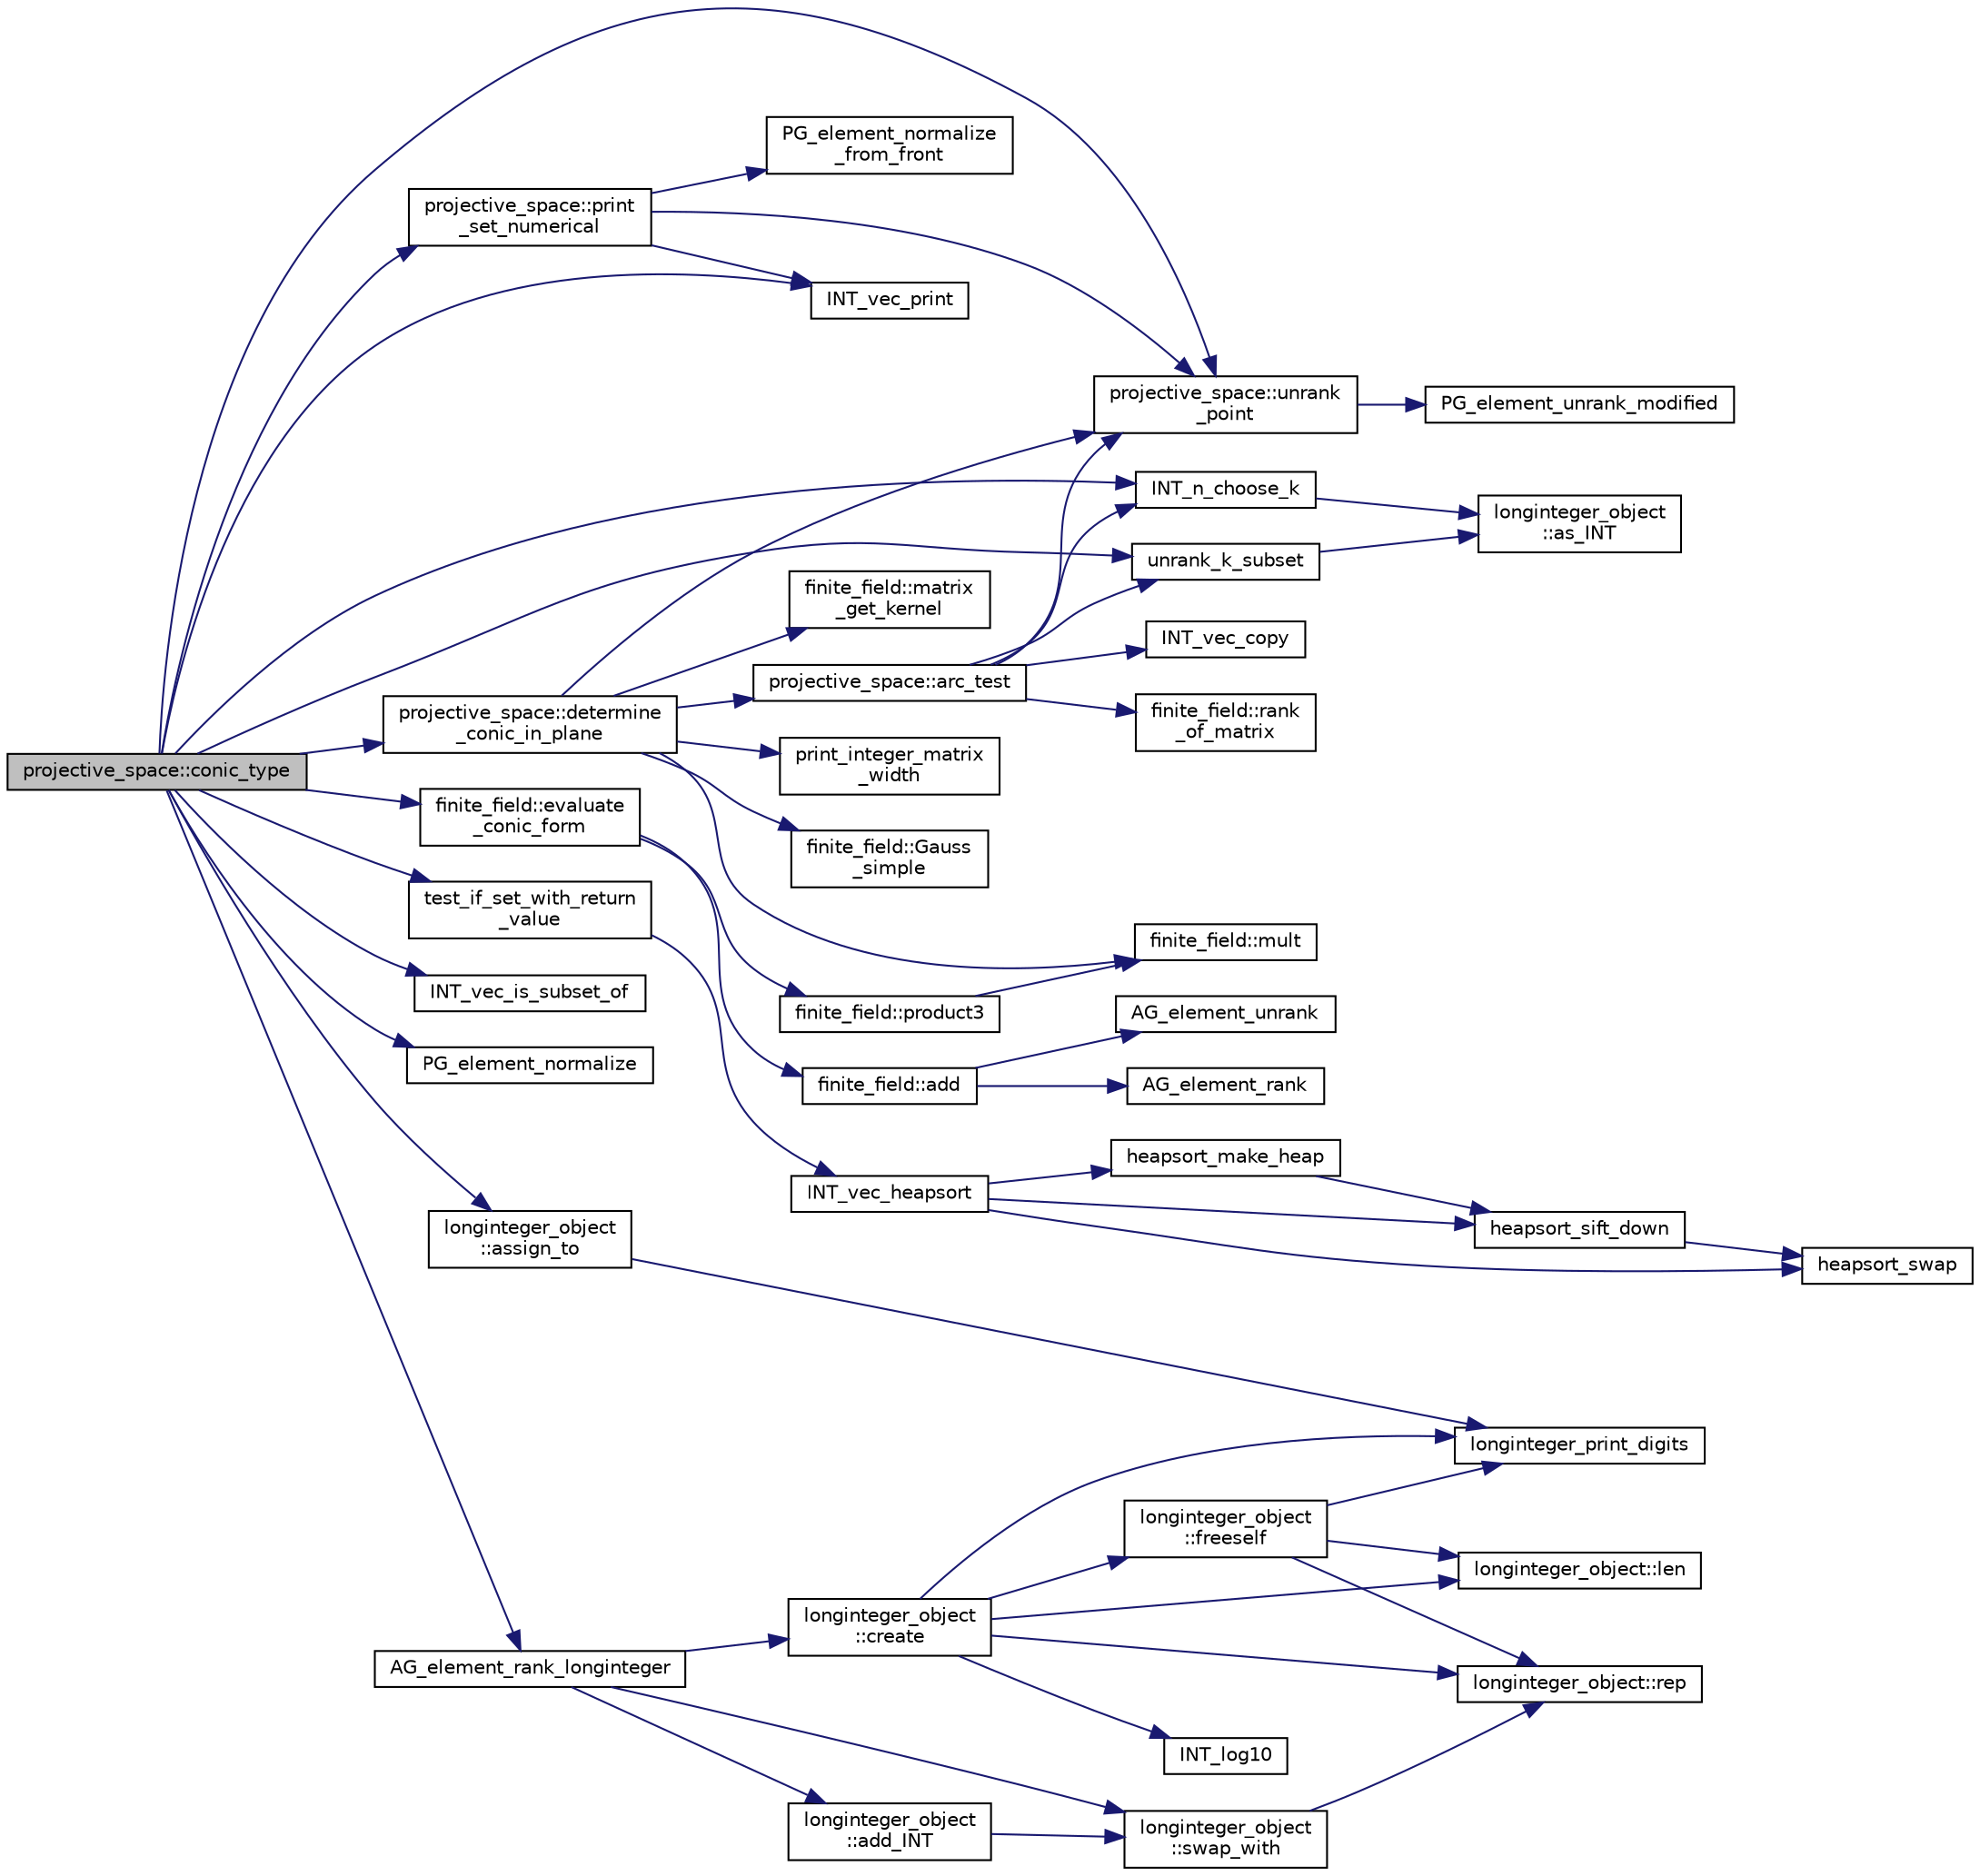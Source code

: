 digraph "projective_space::conic_type"
{
  edge [fontname="Helvetica",fontsize="10",labelfontname="Helvetica",labelfontsize="10"];
  node [fontname="Helvetica",fontsize="10",shape=record];
  rankdir="LR";
  Node305 [label="projective_space::conic_type",height=0.2,width=0.4,color="black", fillcolor="grey75", style="filled", fontcolor="black"];
  Node305 -> Node306 [color="midnightblue",fontsize="10",style="solid",fontname="Helvetica"];
  Node306 [label="projective_space::print\l_set_numerical",height=0.2,width=0.4,color="black", fillcolor="white", style="filled",URL="$d2/d17/classprojective__space.html#ac6ee25b30e3fbe635750d0f0924e0bba"];
  Node306 -> Node307 [color="midnightblue",fontsize="10",style="solid",fontname="Helvetica"];
  Node307 [label="projective_space::unrank\l_point",height=0.2,width=0.4,color="black", fillcolor="white", style="filled",URL="$d2/d17/classprojective__space.html#a3cb7917af4c5f1590b660d4bf907e0fa"];
  Node307 -> Node308 [color="midnightblue",fontsize="10",style="solid",fontname="Helvetica"];
  Node308 [label="PG_element_unrank_modified",height=0.2,width=0.4,color="black", fillcolor="white", style="filled",URL="$d4/d67/geometry_8h.html#a83ae9b605d496f6a90345303f6efae64"];
  Node306 -> Node309 [color="midnightblue",fontsize="10",style="solid",fontname="Helvetica"];
  Node309 [label="INT_vec_print",height=0.2,width=0.4,color="black", fillcolor="white", style="filled",URL="$df/dbf/sajeeb_8_c.html#a79a5901af0b47dd0d694109543c027fe"];
  Node306 -> Node310 [color="midnightblue",fontsize="10",style="solid",fontname="Helvetica"];
  Node310 [label="PG_element_normalize\l_from_front",height=0.2,width=0.4,color="black", fillcolor="white", style="filled",URL="$d4/d67/geometry_8h.html#af675caf5f9975573455c8d93cb56bf95"];
  Node305 -> Node311 [color="midnightblue",fontsize="10",style="solid",fontname="Helvetica"];
  Node311 [label="test_if_set_with_return\l_value",height=0.2,width=0.4,color="black", fillcolor="white", style="filled",URL="$d5/de2/foundations_2data__structures_2data__structures_8h.html#ac8840ecabde4103e50ef1a7a8245d913"];
  Node311 -> Node312 [color="midnightblue",fontsize="10",style="solid",fontname="Helvetica"];
  Node312 [label="INT_vec_heapsort",height=0.2,width=0.4,color="black", fillcolor="white", style="filled",URL="$d4/dd7/sorting_8_c.html#a3590ad9987f801fbfc94634300182f39"];
  Node312 -> Node313 [color="midnightblue",fontsize="10",style="solid",fontname="Helvetica"];
  Node313 [label="heapsort_make_heap",height=0.2,width=0.4,color="black", fillcolor="white", style="filled",URL="$d4/dd7/sorting_8_c.html#a42f24453d7d77eeb1338ebd1a13cfdbb"];
  Node313 -> Node314 [color="midnightblue",fontsize="10",style="solid",fontname="Helvetica"];
  Node314 [label="heapsort_sift_down",height=0.2,width=0.4,color="black", fillcolor="white", style="filled",URL="$d4/dd7/sorting_8_c.html#a65cbb1a6a3f01f511673705437ddc18b"];
  Node314 -> Node315 [color="midnightblue",fontsize="10",style="solid",fontname="Helvetica"];
  Node315 [label="heapsort_swap",height=0.2,width=0.4,color="black", fillcolor="white", style="filled",URL="$d4/dd7/sorting_8_c.html#a8f048362e6065297b19b6975bcbbfcc6"];
  Node312 -> Node315 [color="midnightblue",fontsize="10",style="solid",fontname="Helvetica"];
  Node312 -> Node314 [color="midnightblue",fontsize="10",style="solid",fontname="Helvetica"];
  Node305 -> Node316 [color="midnightblue",fontsize="10",style="solid",fontname="Helvetica"];
  Node316 [label="INT_n_choose_k",height=0.2,width=0.4,color="black", fillcolor="white", style="filled",URL="$d2/d7c/combinatorics_8_c.html#aa74adc702e59feadb839f44c0aaec8f6"];
  Node316 -> Node317 [color="midnightblue",fontsize="10",style="solid",fontname="Helvetica"];
  Node317 [label="longinteger_object\l::as_INT",height=0.2,width=0.4,color="black", fillcolor="white", style="filled",URL="$dd/d7e/classlonginteger__object.html#afb992d4679a6741acc63c8bcba27971e"];
  Node305 -> Node318 [color="midnightblue",fontsize="10",style="solid",fontname="Helvetica"];
  Node318 [label="unrank_k_subset",height=0.2,width=0.4,color="black", fillcolor="white", style="filled",URL="$d2/d7c/combinatorics_8_c.html#a709dbec12f4da5bb02b9352d45a2c77d"];
  Node318 -> Node317 [color="midnightblue",fontsize="10",style="solid",fontname="Helvetica"];
  Node305 -> Node309 [color="midnightblue",fontsize="10",style="solid",fontname="Helvetica"];
  Node305 -> Node319 [color="midnightblue",fontsize="10",style="solid",fontname="Helvetica"];
  Node319 [label="INT_vec_is_subset_of",height=0.2,width=0.4,color="black", fillcolor="white", style="filled",URL="$d5/de2/foundations_2data__structures_2data__structures_8h.html#a20ec6b8d7632de228f6a41317ee56be3"];
  Node305 -> Node320 [color="midnightblue",fontsize="10",style="solid",fontname="Helvetica"];
  Node320 [label="projective_space::determine\l_conic_in_plane",height=0.2,width=0.4,color="black", fillcolor="white", style="filled",URL="$d2/d17/classprojective__space.html#ad37dfe343cac13cc6c90e1fabf77ce14"];
  Node320 -> Node321 [color="midnightblue",fontsize="10",style="solid",fontname="Helvetica"];
  Node321 [label="projective_space::arc_test",height=0.2,width=0.4,color="black", fillcolor="white", style="filled",URL="$d2/d17/classprojective__space.html#a065c2c15235080040332e0b5ea5b5a60"];
  Node321 -> Node307 [color="midnightblue",fontsize="10",style="solid",fontname="Helvetica"];
  Node321 -> Node316 [color="midnightblue",fontsize="10",style="solid",fontname="Helvetica"];
  Node321 -> Node318 [color="midnightblue",fontsize="10",style="solid",fontname="Helvetica"];
  Node321 -> Node322 [color="midnightblue",fontsize="10",style="solid",fontname="Helvetica"];
  Node322 [label="INT_vec_copy",height=0.2,width=0.4,color="black", fillcolor="white", style="filled",URL="$df/dbf/sajeeb_8_c.html#ac2d875e27e009af6ec04d17254d11075"];
  Node321 -> Node323 [color="midnightblue",fontsize="10",style="solid",fontname="Helvetica"];
  Node323 [label="finite_field::rank\l_of_matrix",height=0.2,width=0.4,color="black", fillcolor="white", style="filled",URL="$df/d5a/classfinite__field.html#ab66d0dc9e1c186422ef4988283e41b6f"];
  Node320 -> Node307 [color="midnightblue",fontsize="10",style="solid",fontname="Helvetica"];
  Node320 -> Node324 [color="midnightblue",fontsize="10",style="solid",fontname="Helvetica"];
  Node324 [label="print_integer_matrix\l_width",height=0.2,width=0.4,color="black", fillcolor="white", style="filled",URL="$d5/db4/io__and__os_8h.html#aa78f3e73fc2179251bd15adbcc31573f"];
  Node320 -> Node325 [color="midnightblue",fontsize="10",style="solid",fontname="Helvetica"];
  Node325 [label="finite_field::mult",height=0.2,width=0.4,color="black", fillcolor="white", style="filled",URL="$df/d5a/classfinite__field.html#a24fb5917aa6d4d656fd855b7f44a13b0"];
  Node320 -> Node326 [color="midnightblue",fontsize="10",style="solid",fontname="Helvetica"];
  Node326 [label="finite_field::Gauss\l_simple",height=0.2,width=0.4,color="black", fillcolor="white", style="filled",URL="$df/d5a/classfinite__field.html#aba4950590e24a1ce323f292cf47b3307"];
  Node320 -> Node327 [color="midnightblue",fontsize="10",style="solid",fontname="Helvetica"];
  Node327 [label="finite_field::matrix\l_get_kernel",height=0.2,width=0.4,color="black", fillcolor="white", style="filled",URL="$df/d5a/classfinite__field.html#ac45780a927cee936df13d04d30d2d248"];
  Node305 -> Node328 [color="midnightblue",fontsize="10",style="solid",fontname="Helvetica"];
  Node328 [label="PG_element_normalize",height=0.2,width=0.4,color="black", fillcolor="white", style="filled",URL="$d4/d67/geometry_8h.html#a5a4c3c1158bad6bab0d786c616bd0996"];
  Node305 -> Node329 [color="midnightblue",fontsize="10",style="solid",fontname="Helvetica"];
  Node329 [label="AG_element_rank_longinteger",height=0.2,width=0.4,color="black", fillcolor="white", style="filled",URL="$d4/d67/geometry_8h.html#ac13377076b1f78e7a883eade63d2d6f6"];
  Node329 -> Node330 [color="midnightblue",fontsize="10",style="solid",fontname="Helvetica"];
  Node330 [label="longinteger_object\l::create",height=0.2,width=0.4,color="black", fillcolor="white", style="filled",URL="$dd/d7e/classlonginteger__object.html#a95d2eebc60849c3963a49298b1f498c2"];
  Node330 -> Node331 [color="midnightblue",fontsize="10",style="solid",fontname="Helvetica"];
  Node331 [label="longinteger_object\l::freeself",height=0.2,width=0.4,color="black", fillcolor="white", style="filled",URL="$dd/d7e/classlonginteger__object.html#a06450f8c4795d81da6d680830ef958a1"];
  Node331 -> Node332 [color="midnightblue",fontsize="10",style="solid",fontname="Helvetica"];
  Node332 [label="longinteger_print_digits",height=0.2,width=0.4,color="black", fillcolor="white", style="filled",URL="$de/dc5/algebra__and__number__theory_8h.html#ac2bac7b12f5b6440b8dad275cd7a157d"];
  Node331 -> Node333 [color="midnightblue",fontsize="10",style="solid",fontname="Helvetica"];
  Node333 [label="longinteger_object::rep",height=0.2,width=0.4,color="black", fillcolor="white", style="filled",URL="$dd/d7e/classlonginteger__object.html#a3ecaf12738cc721d281c416503f241e2"];
  Node331 -> Node334 [color="midnightblue",fontsize="10",style="solid",fontname="Helvetica"];
  Node334 [label="longinteger_object::len",height=0.2,width=0.4,color="black", fillcolor="white", style="filled",URL="$dd/d7e/classlonginteger__object.html#a0bfeae35be8a6fd44ed7f76413596ab1"];
  Node330 -> Node335 [color="midnightblue",fontsize="10",style="solid",fontname="Helvetica"];
  Node335 [label="INT_log10",height=0.2,width=0.4,color="black", fillcolor="white", style="filled",URL="$de/dc5/algebra__and__number__theory_8h.html#a98bc0a6c562370a355165d2538dac250"];
  Node330 -> Node332 [color="midnightblue",fontsize="10",style="solid",fontname="Helvetica"];
  Node330 -> Node333 [color="midnightblue",fontsize="10",style="solid",fontname="Helvetica"];
  Node330 -> Node334 [color="midnightblue",fontsize="10",style="solid",fontname="Helvetica"];
  Node329 -> Node336 [color="midnightblue",fontsize="10",style="solid",fontname="Helvetica"];
  Node336 [label="longinteger_object\l::add_INT",height=0.2,width=0.4,color="black", fillcolor="white", style="filled",URL="$dd/d7e/classlonginteger__object.html#af059ef23395f9d8e43b5a33a0db2340f"];
  Node336 -> Node337 [color="midnightblue",fontsize="10",style="solid",fontname="Helvetica"];
  Node337 [label="longinteger_object\l::swap_with",height=0.2,width=0.4,color="black", fillcolor="white", style="filled",URL="$dd/d7e/classlonginteger__object.html#ad5b3a13ab9dd9194219627600890aed5"];
  Node337 -> Node333 [color="midnightblue",fontsize="10",style="solid",fontname="Helvetica"];
  Node329 -> Node337 [color="midnightblue",fontsize="10",style="solid",fontname="Helvetica"];
  Node305 -> Node307 [color="midnightblue",fontsize="10",style="solid",fontname="Helvetica"];
  Node305 -> Node338 [color="midnightblue",fontsize="10",style="solid",fontname="Helvetica"];
  Node338 [label="finite_field::evaluate\l_conic_form",height=0.2,width=0.4,color="black", fillcolor="white", style="filled",URL="$df/d5a/classfinite__field.html#ad0d30daf0c7242c3a57226614d34522a"];
  Node338 -> Node339 [color="midnightblue",fontsize="10",style="solid",fontname="Helvetica"];
  Node339 [label="finite_field::product3",height=0.2,width=0.4,color="black", fillcolor="white", style="filled",URL="$df/d5a/classfinite__field.html#ada2d8411665cb720cf2bf78ba41a2f1d"];
  Node339 -> Node325 [color="midnightblue",fontsize="10",style="solid",fontname="Helvetica"];
  Node338 -> Node340 [color="midnightblue",fontsize="10",style="solid",fontname="Helvetica"];
  Node340 [label="finite_field::add",height=0.2,width=0.4,color="black", fillcolor="white", style="filled",URL="$df/d5a/classfinite__field.html#a8f12328a27500f3c7be0c849ebbc9d14"];
  Node340 -> Node341 [color="midnightblue",fontsize="10",style="solid",fontname="Helvetica"];
  Node341 [label="AG_element_unrank",height=0.2,width=0.4,color="black", fillcolor="white", style="filled",URL="$d4/d67/geometry_8h.html#a4a33b86c87b2879b97cfa1327abe2885"];
  Node340 -> Node342 [color="midnightblue",fontsize="10",style="solid",fontname="Helvetica"];
  Node342 [label="AG_element_rank",height=0.2,width=0.4,color="black", fillcolor="white", style="filled",URL="$d4/d67/geometry_8h.html#ab2ac908d07dd8038fd996e26bdc75c17"];
  Node305 -> Node343 [color="midnightblue",fontsize="10",style="solid",fontname="Helvetica"];
  Node343 [label="longinteger_object\l::assign_to",height=0.2,width=0.4,color="black", fillcolor="white", style="filled",URL="$dd/d7e/classlonginteger__object.html#a891b9d0947bfce181245ab5cffe9482a"];
  Node343 -> Node332 [color="midnightblue",fontsize="10",style="solid",fontname="Helvetica"];
}
